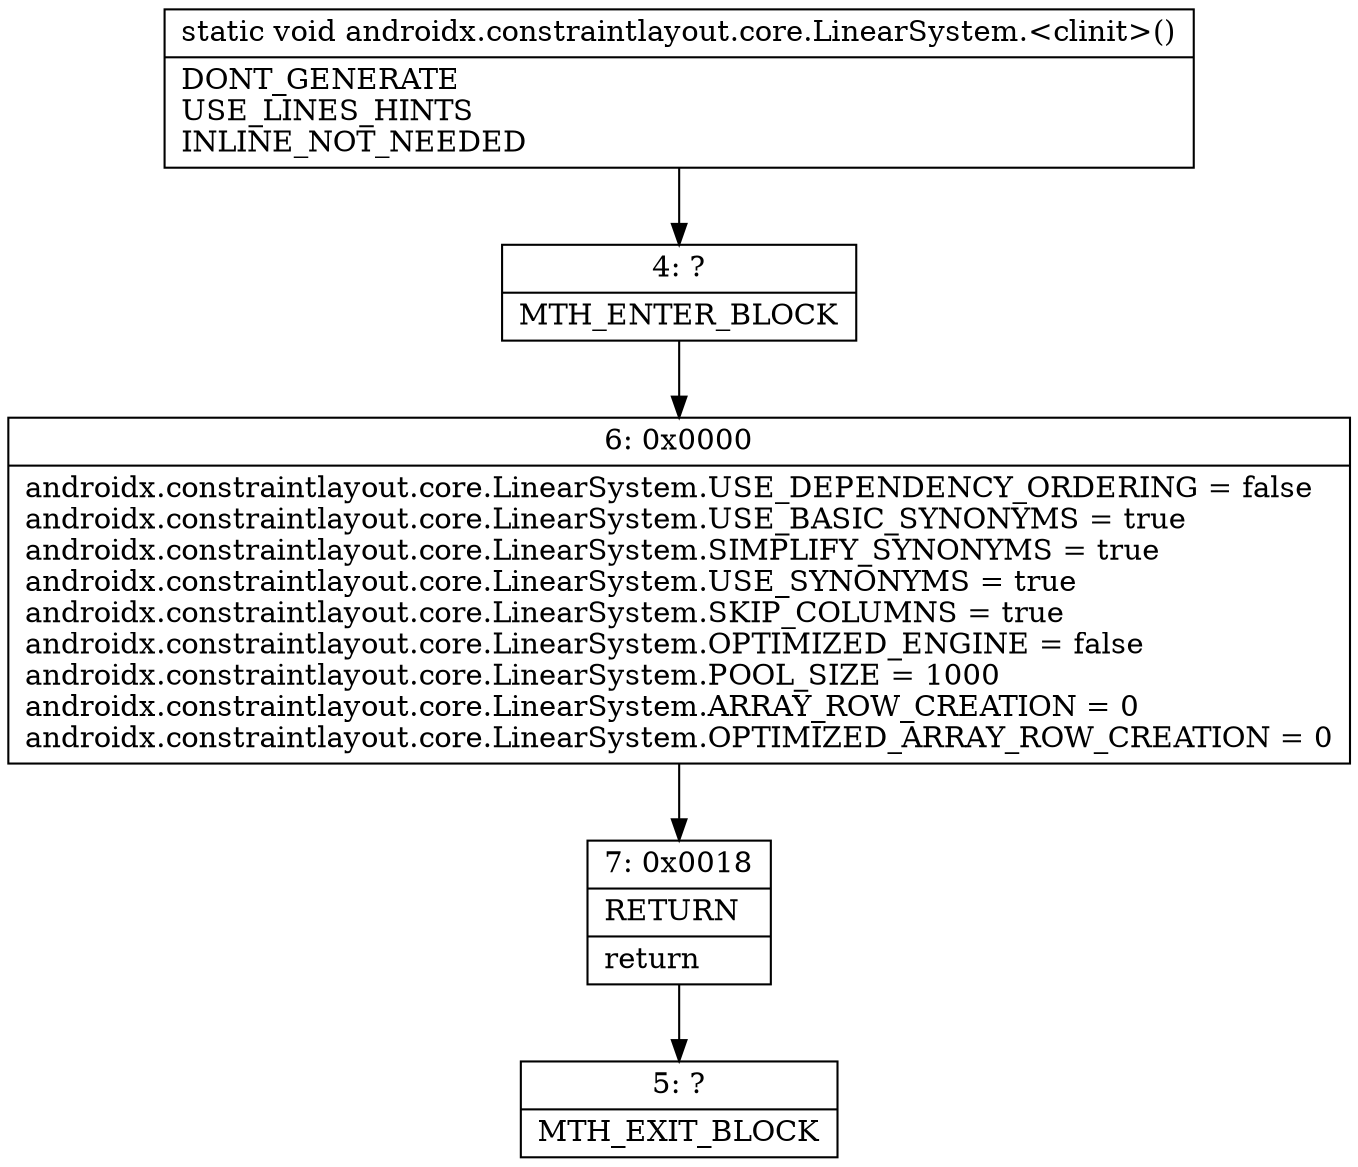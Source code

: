 digraph "CFG forandroidx.constraintlayout.core.LinearSystem.\<clinit\>()V" {
Node_4 [shape=record,label="{4\:\ ?|MTH_ENTER_BLOCK\l}"];
Node_6 [shape=record,label="{6\:\ 0x0000|androidx.constraintlayout.core.LinearSystem.USE_DEPENDENCY_ORDERING = false\landroidx.constraintlayout.core.LinearSystem.USE_BASIC_SYNONYMS = true\landroidx.constraintlayout.core.LinearSystem.SIMPLIFY_SYNONYMS = true\landroidx.constraintlayout.core.LinearSystem.USE_SYNONYMS = true\landroidx.constraintlayout.core.LinearSystem.SKIP_COLUMNS = true\landroidx.constraintlayout.core.LinearSystem.OPTIMIZED_ENGINE = false\landroidx.constraintlayout.core.LinearSystem.POOL_SIZE = 1000\landroidx.constraintlayout.core.LinearSystem.ARRAY_ROW_CREATION = 0\landroidx.constraintlayout.core.LinearSystem.OPTIMIZED_ARRAY_ROW_CREATION = 0\l}"];
Node_7 [shape=record,label="{7\:\ 0x0018|RETURN\l|return\l}"];
Node_5 [shape=record,label="{5\:\ ?|MTH_EXIT_BLOCK\l}"];
MethodNode[shape=record,label="{static void androidx.constraintlayout.core.LinearSystem.\<clinit\>()  | DONT_GENERATE\lUSE_LINES_HINTS\lINLINE_NOT_NEEDED\l}"];
MethodNode -> Node_4;Node_4 -> Node_6;
Node_6 -> Node_7;
Node_7 -> Node_5;
}

